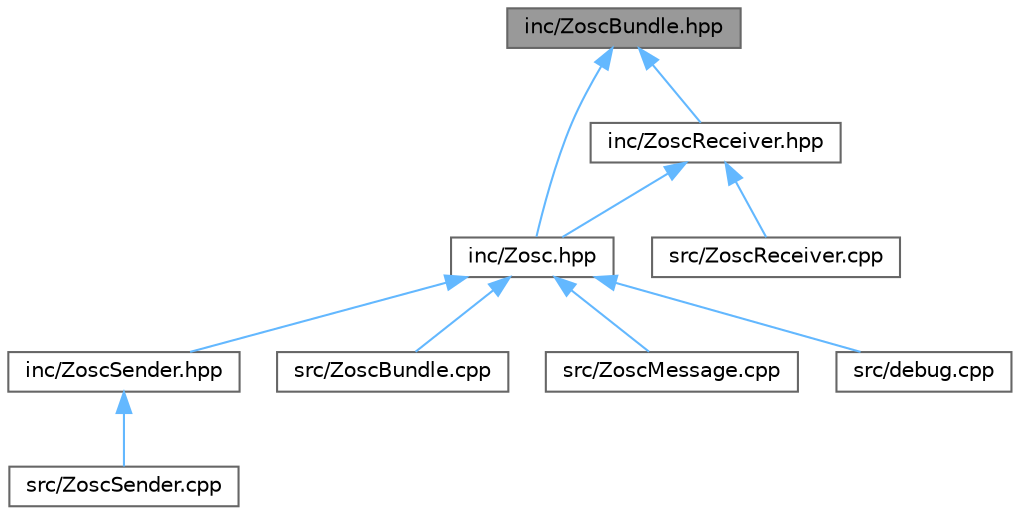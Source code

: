 digraph "inc/ZoscBundle.hpp"
{
 // LATEX_PDF_SIZE
  bgcolor="transparent";
  edge [fontname=Helvetica,fontsize=10,labelfontname=Helvetica,labelfontsize=10];
  node [fontname=Helvetica,fontsize=10,shape=box,height=0.2,width=0.4];
  Node1 [id="Node000001",label="inc/ZoscBundle.hpp",height=0.2,width=0.4,color="gray40", fillcolor="grey60", style="filled", fontcolor="black",tooltip=" "];
  Node1 -> Node2 [id="edge1_Node000001_Node000002",dir="back",color="steelblue1",style="solid",tooltip=" "];
  Node2 [id="Node000002",label="inc/Zosc.hpp",height=0.2,width=0.4,color="grey40", fillcolor="white", style="filled",URL="$Zosc_8hpp.html",tooltip=" "];
  Node2 -> Node3 [id="edge2_Node000002_Node000003",dir="back",color="steelblue1",style="solid",tooltip=" "];
  Node3 [id="Node000003",label="inc/ZoscSender.hpp",height=0.2,width=0.4,color="grey40", fillcolor="white", style="filled",URL="$ZoscSender_8hpp.html",tooltip=" "];
  Node3 -> Node4 [id="edge3_Node000003_Node000004",dir="back",color="steelblue1",style="solid",tooltip=" "];
  Node4 [id="Node000004",label="src/ZoscSender.cpp",height=0.2,width=0.4,color="grey40", fillcolor="white", style="filled",URL="$ZoscSender_8cpp.html",tooltip=" "];
  Node2 -> Node5 [id="edge4_Node000002_Node000005",dir="back",color="steelblue1",style="solid",tooltip=" "];
  Node5 [id="Node000005",label="src/ZoscBundle.cpp",height=0.2,width=0.4,color="grey40", fillcolor="white", style="filled",URL="$ZoscBundle_8cpp.html",tooltip=" "];
  Node2 -> Node6 [id="edge5_Node000002_Node000006",dir="back",color="steelblue1",style="solid",tooltip=" "];
  Node6 [id="Node000006",label="src/ZoscMessage.cpp",height=0.2,width=0.4,color="grey40", fillcolor="white", style="filled",URL="$ZoscMessage_8cpp.html",tooltip=" "];
  Node2 -> Node7 [id="edge6_Node000002_Node000007",dir="back",color="steelblue1",style="solid",tooltip=" "];
  Node7 [id="Node000007",label="src/debug.cpp",height=0.2,width=0.4,color="grey40", fillcolor="white", style="filled",URL="$debug_8cpp.html",tooltip=" "];
  Node1 -> Node8 [id="edge7_Node000001_Node000008",dir="back",color="steelblue1",style="solid",tooltip=" "];
  Node8 [id="Node000008",label="inc/ZoscReceiver.hpp",height=0.2,width=0.4,color="grey40", fillcolor="white", style="filled",URL="$ZoscReceiver_8hpp.html",tooltip=" "];
  Node8 -> Node2 [id="edge8_Node000008_Node000002",dir="back",color="steelblue1",style="solid",tooltip=" "];
  Node8 -> Node9 [id="edge9_Node000008_Node000009",dir="back",color="steelblue1",style="solid",tooltip=" "];
  Node9 [id="Node000009",label="src/ZoscReceiver.cpp",height=0.2,width=0.4,color="grey40", fillcolor="white", style="filled",URL="$ZoscReceiver_8cpp.html",tooltip=" "];
}
